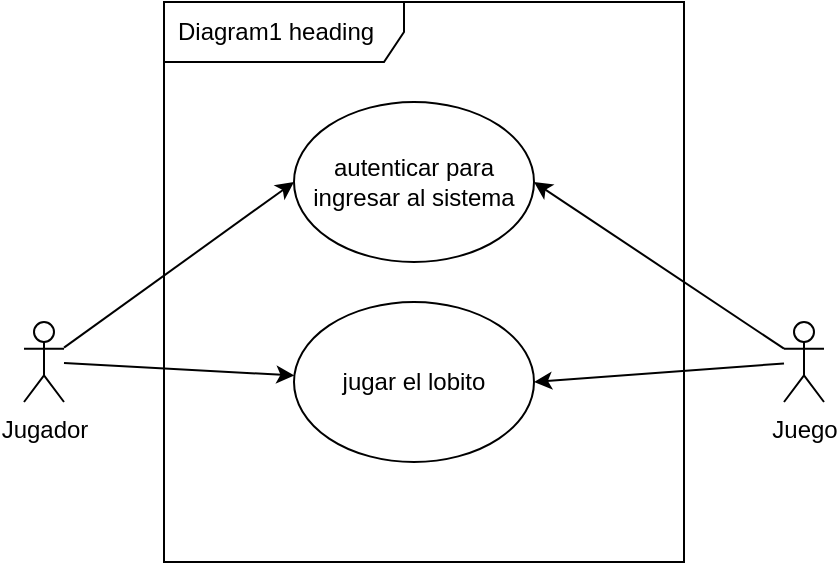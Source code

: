 <mxfile>
    <diagram id="HZp9FSIMqp9ltFdM-k6c" name="Page-1">
        <mxGraphModel dx="979" dy="719" grid="1" gridSize="10" guides="1" tooltips="1" connect="1" arrows="1" fold="1" page="1" pageScale="1" pageWidth="850" pageHeight="1100" math="0" shadow="0">
            <root>
                <mxCell id="0"/>
                <mxCell id="1" parent="0"/>
                <mxCell id="6" style="edgeStyle=none;html=1;" parent="1" source="2" target="5" edge="1">
                    <mxGeometry relative="1" as="geometry"/>
                </mxCell>
                <mxCell id="9" style="edgeStyle=none;html=1;entryX=0;entryY=0.5;entryDx=0;entryDy=0;" parent="1" source="2" target="8" edge="1">
                    <mxGeometry relative="1" as="geometry"/>
                </mxCell>
                <mxCell id="2" value="Jugador" style="shape=umlActor;verticalLabelPosition=bottom;verticalAlign=top;html=1;" parent="1" vertex="1">
                    <mxGeometry x="170" y="180" width="20" height="40" as="geometry"/>
                </mxCell>
                <mxCell id="7" style="edgeStyle=none;html=1;entryX=1;entryY=0.5;entryDx=0;entryDy=0;" parent="1" source="3" target="5" edge="1">
                    <mxGeometry relative="1" as="geometry"/>
                </mxCell>
                <mxCell id="10" style="edgeStyle=none;html=1;entryX=1;entryY=0.5;entryDx=0;entryDy=0;" parent="1" source="3" target="8" edge="1">
                    <mxGeometry relative="1" as="geometry"/>
                </mxCell>
                <mxCell id="3" value="Juego" style="shape=umlActor;verticalLabelPosition=bottom;verticalAlign=top;html=1;" parent="1" vertex="1">
                    <mxGeometry x="550" y="180" width="20" height="40" as="geometry"/>
                </mxCell>
                <mxCell id="12" value="Diagram1 heading" style="shape=umlFrame;whiteSpace=wrap;html=1;width=120;height=30;boundedLbl=1;verticalAlign=middle;align=left;spacingLeft=5;" vertex="1" parent="1">
                    <mxGeometry x="240" y="20" width="260" height="280" as="geometry"/>
                </mxCell>
                <mxCell id="5" value="jugar el lobito" style="ellipse;whiteSpace=wrap;html=1;" parent="1" vertex="1">
                    <mxGeometry x="305" y="170" width="120" height="80" as="geometry"/>
                </mxCell>
                <mxCell id="8" value="autenticar para ingresar al sistema" style="ellipse;whiteSpace=wrap;html=1;" parent="1" vertex="1">
                    <mxGeometry x="305" y="70" width="120" height="80" as="geometry"/>
                </mxCell>
            </root>
        </mxGraphModel>
    </diagram>
</mxfile>